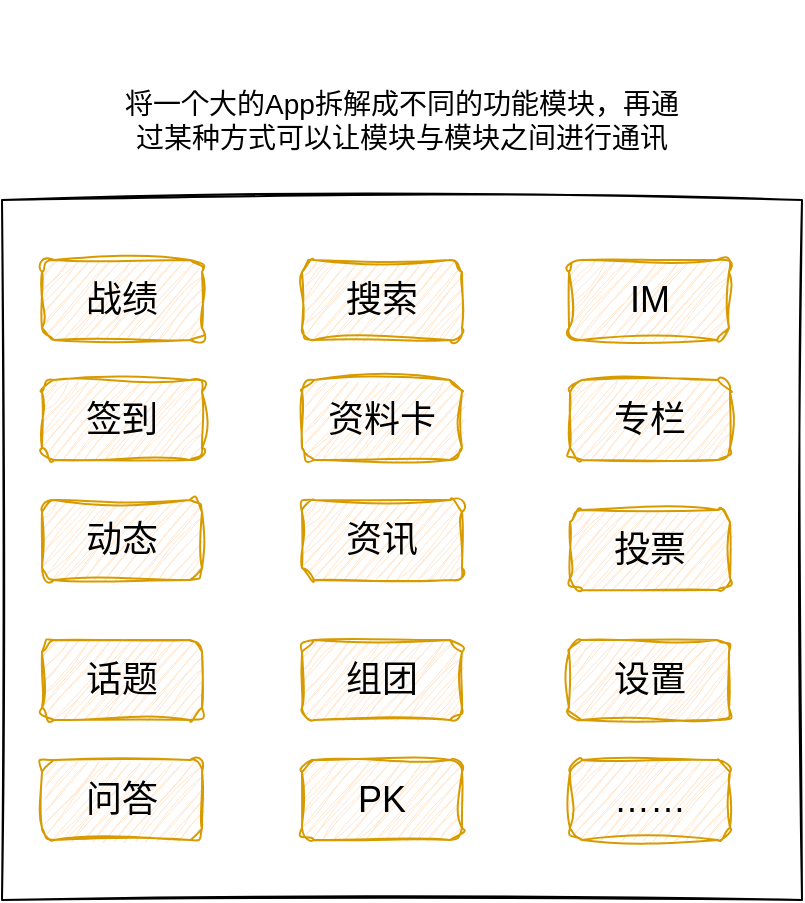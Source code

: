 <mxfile version="21.3.7" type="github">
  <diagram name="第 1 页" id="VlbDRRU05p334B86dTlG">
    <mxGraphModel dx="1242" dy="795" grid="1" gridSize="10" guides="1" tooltips="1" connect="1" arrows="1" fold="1" page="1" pageScale="1" pageWidth="827" pageHeight="1169" math="0" shadow="0">
      <root>
        <mxCell id="0" />
        <mxCell id="1" parent="0" />
        <mxCell id="4rPt64J2OixNxiuJa1zP-12" value="" style="rounded=0;whiteSpace=wrap;html=1;sketch=1;curveFitting=1;jiggle=2;" vertex="1" parent="1">
          <mxGeometry x="90" y="110" width="400" height="350" as="geometry" />
        </mxCell>
        <mxCell id="4rPt64J2OixNxiuJa1zP-2" value="&lt;font style=&quot;font-size: 18px;&quot;&gt;战绩&lt;/font&gt;" style="rounded=1;whiteSpace=wrap;html=1;fillColor=#ffe6cc;strokeColor=#d79b00;sketch=1;curveFitting=1;jiggle=2;" vertex="1" parent="1">
          <mxGeometry x="110" y="140" width="80" height="40" as="geometry" />
        </mxCell>
        <mxCell id="4rPt64J2OixNxiuJa1zP-3" value="&lt;font style=&quot;font-size: 18px;&quot;&gt;签到&lt;/font&gt;" style="rounded=1;whiteSpace=wrap;html=1;fillColor=#ffe6cc;strokeColor=#d79b00;sketch=1;curveFitting=1;jiggle=2;" vertex="1" parent="1">
          <mxGeometry x="110" y="200" width="80" height="40" as="geometry" />
        </mxCell>
        <mxCell id="4rPt64J2OixNxiuJa1zP-4" value="&lt;font style=&quot;font-size: 18px;&quot;&gt;动态&lt;/font&gt;" style="rounded=1;whiteSpace=wrap;html=1;fillColor=#ffe6cc;strokeColor=#d79b00;sketch=1;curveFitting=1;jiggle=2;" vertex="1" parent="1">
          <mxGeometry x="110" y="260" width="80" height="40" as="geometry" />
        </mxCell>
        <mxCell id="4rPt64J2OixNxiuJa1zP-5" value="&lt;font style=&quot;font-size: 18px;&quot;&gt;话题&lt;/font&gt;" style="rounded=1;whiteSpace=wrap;html=1;fillColor=#ffe6cc;strokeColor=#d79b00;sketch=1;curveFitting=1;jiggle=2;" vertex="1" parent="1">
          <mxGeometry x="110" y="330" width="80" height="40" as="geometry" />
        </mxCell>
        <mxCell id="4rPt64J2OixNxiuJa1zP-6" value="&lt;font style=&quot;font-size: 18px;&quot;&gt;问答&lt;/font&gt;" style="rounded=1;whiteSpace=wrap;html=1;fillColor=#ffe6cc;strokeColor=#d79b00;sketch=1;curveFitting=1;jiggle=2;" vertex="1" parent="1">
          <mxGeometry x="110" y="390" width="80" height="40" as="geometry" />
        </mxCell>
        <mxCell id="4rPt64J2OixNxiuJa1zP-7" value="&lt;font style=&quot;font-size: 18px;&quot;&gt;资料卡&lt;/font&gt;" style="rounded=1;whiteSpace=wrap;html=1;fillColor=#ffe6cc;strokeColor=#d79b00;sketch=1;curveFitting=1;jiggle=2;" vertex="1" parent="1">
          <mxGeometry x="240" y="200" width="80" height="40" as="geometry" />
        </mxCell>
        <mxCell id="4rPt64J2OixNxiuJa1zP-8" value="&lt;span style=&quot;font-size: 18px;&quot;&gt;搜索&lt;/span&gt;" style="rounded=1;whiteSpace=wrap;html=1;fillColor=#ffe6cc;strokeColor=#d79b00;sketch=1;curveFitting=1;jiggle=2;" vertex="1" parent="1">
          <mxGeometry x="240" y="140" width="80" height="40" as="geometry" />
        </mxCell>
        <mxCell id="4rPt64J2OixNxiuJa1zP-9" value="&lt;font style=&quot;font-size: 18px;&quot;&gt;资讯&lt;/font&gt;" style="rounded=1;whiteSpace=wrap;html=1;fillColor=#ffe6cc;strokeColor=#d79b00;sketch=1;curveFitting=1;jiggle=2;" vertex="1" parent="1">
          <mxGeometry x="240" y="260" width="80" height="40" as="geometry" />
        </mxCell>
        <mxCell id="4rPt64J2OixNxiuJa1zP-10" value="&lt;font style=&quot;font-size: 18px;&quot;&gt;组团&lt;/font&gt;" style="rounded=1;whiteSpace=wrap;html=1;fillColor=#ffe6cc;strokeColor=#d79b00;sketch=1;curveFitting=1;jiggle=2;" vertex="1" parent="1">
          <mxGeometry x="240" y="330" width="80" height="40" as="geometry" />
        </mxCell>
        <mxCell id="4rPt64J2OixNxiuJa1zP-11" value="&lt;font style=&quot;font-size: 18px;&quot;&gt;……&lt;/font&gt;" style="rounded=1;whiteSpace=wrap;html=1;fillColor=#ffe6cc;strokeColor=#d79b00;sketch=1;curveFitting=1;jiggle=2;" vertex="1" parent="1">
          <mxGeometry x="374" y="390" width="80" height="40" as="geometry" />
        </mxCell>
        <mxCell id="4rPt64J2OixNxiuJa1zP-13" value="将一个大的App拆解成不同的功能模块，再通过某种方式可以让模块与模块之间进行通讯" style="text;html=1;strokeColor=none;fillColor=none;align=center;verticalAlign=middle;whiteSpace=wrap;rounded=0;fontSize=14;" vertex="1" parent="1">
          <mxGeometry x="145" y="10" width="290" height="120" as="geometry" />
        </mxCell>
        <mxCell id="4rPt64J2OixNxiuJa1zP-14" value="&lt;font style=&quot;font-size: 18px;&quot;&gt;IM&lt;/font&gt;" style="rounded=1;whiteSpace=wrap;html=1;fillColor=#ffe6cc;strokeColor=#d79b00;sketch=1;curveFitting=1;jiggle=2;" vertex="1" parent="1">
          <mxGeometry x="373.5" y="140" width="80" height="40" as="geometry" />
        </mxCell>
        <mxCell id="4rPt64J2OixNxiuJa1zP-15" value="&lt;font style=&quot;font-size: 18px;&quot;&gt;专栏&lt;/font&gt;" style="rounded=1;whiteSpace=wrap;html=1;fillColor=#ffe6cc;strokeColor=#d79b00;sketch=1;curveFitting=1;jiggle=2;" vertex="1" parent="1">
          <mxGeometry x="374" y="200" width="80" height="40" as="geometry" />
        </mxCell>
        <mxCell id="4rPt64J2OixNxiuJa1zP-17" value="&lt;span style=&quot;font-size: 18px;&quot;&gt;投票&lt;/span&gt;" style="rounded=1;whiteSpace=wrap;html=1;fillColor=#ffe6cc;strokeColor=#d79b00;sketch=1;curveFitting=1;jiggle=2;" vertex="1" parent="1">
          <mxGeometry x="374" y="265" width="80" height="40" as="geometry" />
        </mxCell>
        <mxCell id="4rPt64J2OixNxiuJa1zP-18" value="&lt;font style=&quot;font-size: 18px;&quot;&gt;设置&lt;/font&gt;" style="rounded=1;whiteSpace=wrap;html=1;fillColor=#ffe6cc;strokeColor=#d79b00;sketch=1;curveFitting=1;jiggle=2;" vertex="1" parent="1">
          <mxGeometry x="373.5" y="330" width="80" height="40" as="geometry" />
        </mxCell>
        <mxCell id="4rPt64J2OixNxiuJa1zP-19" value="&lt;font style=&quot;font-size: 18px;&quot;&gt;PK&lt;/font&gt;" style="rounded=1;whiteSpace=wrap;html=1;fillColor=#ffe6cc;strokeColor=#d79b00;sketch=1;curveFitting=1;jiggle=2;" vertex="1" parent="1">
          <mxGeometry x="240" y="390" width="80" height="40" as="geometry" />
        </mxCell>
      </root>
    </mxGraphModel>
  </diagram>
</mxfile>
